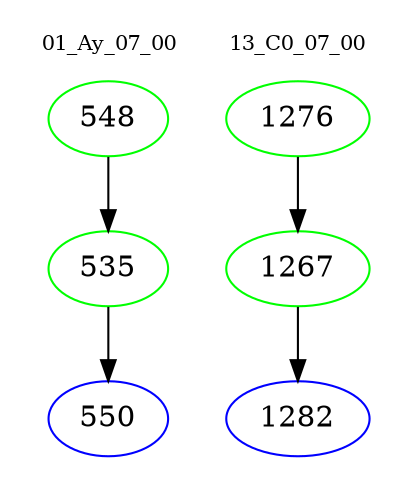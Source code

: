 digraph{
subgraph cluster_0 {
color = white
label = "01_Ay_07_00";
fontsize=10;
T0_548 [label="548", color="green"]
T0_548 -> T0_535 [color="black"]
T0_535 [label="535", color="green"]
T0_535 -> T0_550 [color="black"]
T0_550 [label="550", color="blue"]
}
subgraph cluster_1 {
color = white
label = "13_C0_07_00";
fontsize=10;
T1_1276 [label="1276", color="green"]
T1_1276 -> T1_1267 [color="black"]
T1_1267 [label="1267", color="green"]
T1_1267 -> T1_1282 [color="black"]
T1_1282 [label="1282", color="blue"]
}
}
